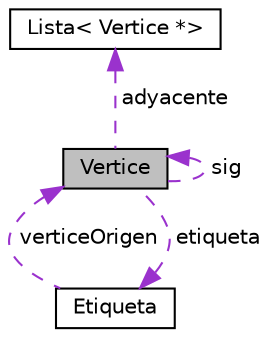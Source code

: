 digraph "Vertice"
{
  edge [fontname="Helvetica",fontsize="10",labelfontname="Helvetica",labelfontsize="10"];
  node [fontname="Helvetica",fontsize="10",shape=record];
  Node1 [label="Vertice",height=0.2,width=0.4,color="black", fillcolor="grey75", style="filled", fontcolor="black"];
  Node2 -> Node1 [dir="back",color="darkorchid3",fontsize="10",style="dashed",label=" adyacente" ,fontname="Helvetica"];
  Node2 [label="Lista\< Vertice *\>",height=0.2,width=0.4,color="black", fillcolor="white", style="filled",URL="$classLista.html"];
  Node1 -> Node1 [dir="back",color="darkorchid3",fontsize="10",style="dashed",label=" sig" ,fontname="Helvetica"];
  Node3 -> Node1 [dir="back",color="darkorchid3",fontsize="10",style="dashed",label=" etiqueta" ,fontname="Helvetica"];
  Node3 [label="Etiqueta",height=0.2,width=0.4,color="black", fillcolor="white", style="filled",URL="$classEtiqueta.html"];
  Node1 -> Node3 [dir="back",color="darkorchid3",fontsize="10",style="dashed",label=" verticeOrigen" ,fontname="Helvetica"];
}
